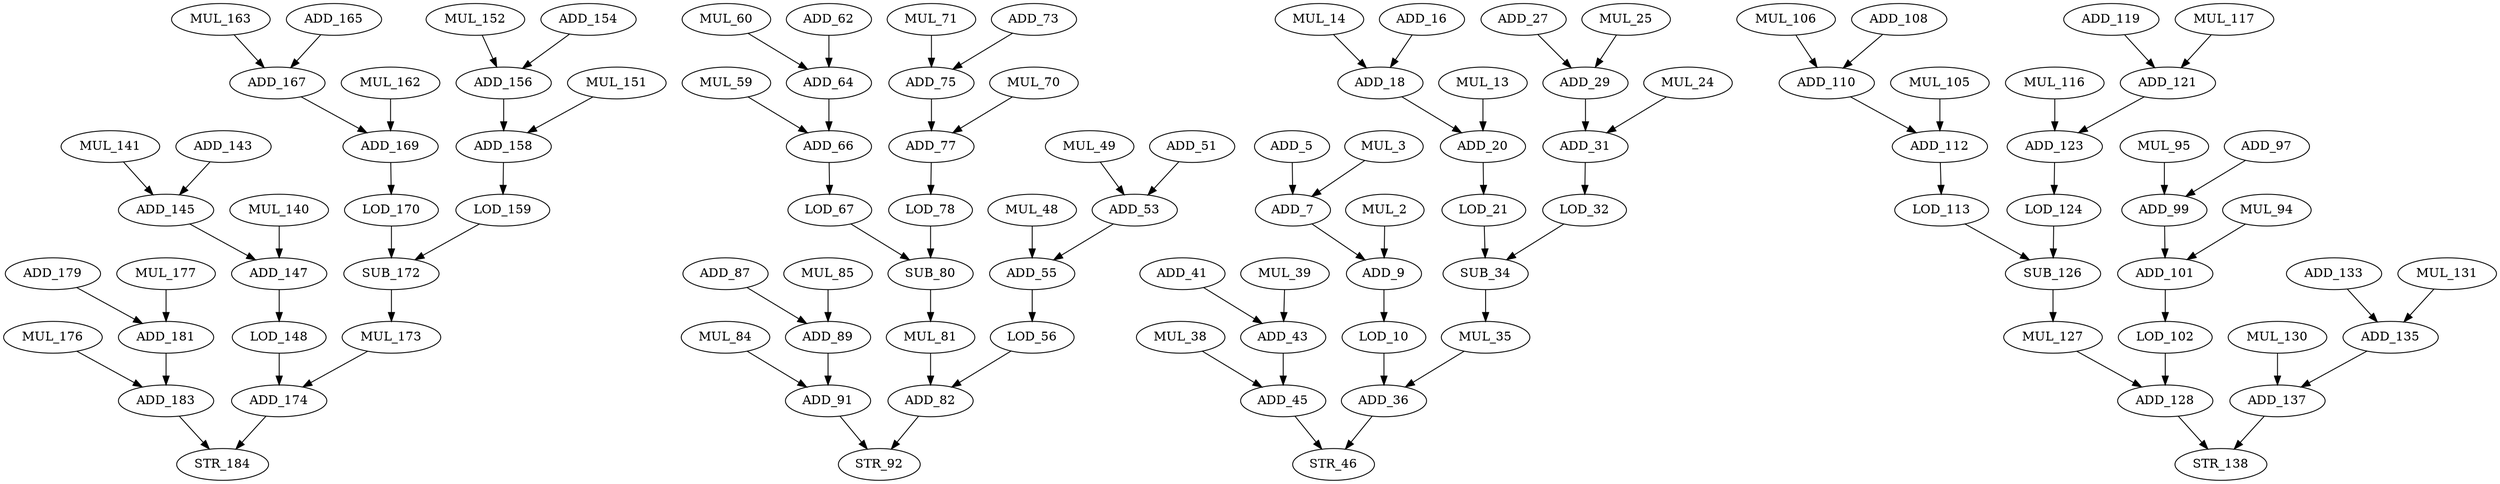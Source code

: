 digraph interpolate_aux {
	ADD_158 [label = ADD_158 ];
	ADD_147 [label = ADD_147 ];
	ADD_145 [label = ADD_145 ];
	ADD_53 [label = ADD_53 ];
	ADD_179 [label = ADD_179 ];
	SUB_172 [label = SUB_172 ];
	LOD_32 [label = LOD_32 ];
	LOD_21 [label = LOD_21 ];
	MUL_116 [label = MUL_116 ];
	SUB_34 [label = SUB_34 ];
	ADD_119 [label = ADD_119 ];
	SUB_80 [label = SUB_80 ];
	ADD_156 [label = ADD_156 ];
	ADD_41 [label = ADD_41 ];
	MUL_95 [label = MUL_95 ];
	ADD_31 [label = ADD_31 ];
	MUL_176 [label = MUL_176 ];
	MUL_130 [label = MUL_130 ];
	MUL_71 [label = MUL_71 ];
	MUL_48 [label = MUL_48 ];
	ADD_27 [label = ADD_27 ];
	MUL_163 [label = MUL_163 ];
	ADD_99 [label = ADD_99 ];
	MUL_60 [label = MUL_60 ];
	ADD_169 [label = ADD_169 ];
	ADD_45 [label = ADD_45 ];
	ADD_75 [label = ADD_75 ];
	MUL_84 [label = MUL_84 ];
	LOD_159 [label = LOD_159 ];
	ADD_89 [label = ADD_89 ];
	MUL_14 [label = MUL_14 ];
	ADD_181 [label = ADD_181 ];
	ADD_165 [label = ADD_165 ];
	LOD_67 [label = LOD_67 ];
	LOD_170 [label = LOD_170 ];
	ADD_110 [label = ADD_110 ];
	LOD_10 [label = LOD_10 ];
	MUL_35 [label = MUL_35 ];
	ADD_29 [label = ADD_29 ];
	MUL_59 [label = MUL_59 ];
	ADD_16 [label = ADD_16 ];
	ADD_133 [label = ADD_133 ];
	SUB_126 [label = SUB_126 ];
	MUL_105 [label = MUL_105 ];
	STR_138 [label = STR_138 ];
	ADD_135 [label = ADD_135 ];
	ADD_87 [label = ADD_87 ];
	ADD_18 [label = ADD_18 ];
	MUL_85 [label = MUL_85 ];
	MUL_24 [label = MUL_24 ];
	ADD_66 [label = ADD_66 ];
	ADD_5 [label = ADD_5 ];
	MUL_177 [label = MUL_177 ];
	ADD_137 [label = ADD_137 ];
	MUL_117 [label = MUL_117 ];
	LOD_56 [label = LOD_56 ];
	ADD_112 [label = ADD_112 ];
	ADD_73 [label = ADD_73 ];
	ADD_174 [label = ADD_174 ];
	MUL_49 [label = MUL_49 ];
	ADD_77 [label = ADD_77 ];
	MUL_38 [label = MUL_38 ];
	ADD_183 [label = ADD_183 ];
	MUL_140 [label = MUL_140 ];
	ADD_82 [label = ADD_82 ];
	MUL_81 [label = MUL_81 ];
	MUL_106 [label = MUL_106 ];
	MUL_151 [label = MUL_151 ];
	ADD_7 [label = ADD_7 ];
	ADD_9 [label = ADD_9 ];
	ADD_128 [label = ADD_128 ];
	ADD_91 [label = ADD_91 ];
	ADD_123 [label = ADD_123 ];
	MUL_131 [label = MUL_131 ];
	MUL_141 [label = MUL_141 ];
	ADD_62 [label = ADD_62 ];
	ADD_143 [label = ADD_143 ];
	ADD_64 [label = ADD_64 ];
	STR_92 [label = STR_92 ];
	MUL_2 [label = MUL_2 ];
	ADD_43 [label = ADD_43 ];
	MUL_39 [label = MUL_39 ];
	ADD_167 [label = ADD_167 ];
	ADD_55 [label = ADD_55 ];
	ADD_108 [label = ADD_108 ];
	MUL_25 [label = MUL_25 ];
	ADD_121 [label = ADD_121 ];
	MUL_13 [label = MUL_13 ];
	ADD_97 [label = ADD_97 ];
	LOD_113 [label = LOD_113 ];
	MUL_162 [label = MUL_162 ];
	STR_46 [label = STR_46 ];
	MUL_152 [label = MUL_152 ];
	MUL_70 [label = MUL_70 ];
	LOD_78 [label = LOD_78 ];
	ADD_36 [label = ADD_36 ];
	LOD_148 [label = LOD_148 ];
	ADD_51 [label = ADD_51 ];
	MUL_94 [label = MUL_94 ];
	MUL_3 [label = MUL_3 ];
	MUL_173 [label = MUL_173 ];
	STR_184 [label = STR_184 ];
	LOD_124 [label = LOD_124 ];
	ADD_154 [label = ADD_154 ];
	ADD_101 [label = ADD_101 ];
	MUL_127 [label = MUL_127 ];
	ADD_20 [label = ADD_20 ];
	LOD_102 [label = LOD_102 ];
	ADD_91->STR_92 [ name = 0 ];
	MUL_85->ADD_89 [ name = 1 ];
	LOD_21->SUB_34 [ name = 2 ];
	MUL_106->ADD_110 [ name = 3 ];
	MUL_24->ADD_31 [ name = 4 ];
	MUL_3->ADD_7 [ name = 5 ];
	LOD_170->SUB_172 [ name = 6 ];
	LOD_159->SUB_172 [ name = 7 ];
	MUL_116->ADD_123 [ name = 8 ];
	ADD_112->LOD_113 [ name = 9 ];
	SUB_80->MUL_81 [ name = 10 ];
	ADD_143->ADD_145 [ name = 11 ];
	ADD_45->STR_46 [ name = 12 ];
	MUL_173->ADD_174 [ name = 13 ];
	ADD_16->ADD_18 [ name = 14 ];
	ADD_75->ADD_77 [ name = 15 ];
	ADD_169->LOD_170 [ name = 16 ];
	LOD_113->SUB_126 [ name = 17 ];
	LOD_56->ADD_82 [ name = 18 ];
	LOD_10->ADD_36 [ name = 19 ];
	MUL_84->ADD_91 [ name = 20 ];
	ADD_119->ADD_121 [ name = 21 ];
	ADD_82->STR_92 [ name = 22 ];
	ADD_5->ADD_7 [ name = 23 ];
	ADD_36->STR_46 [ name = 24 ];
	MUL_141->ADD_145 [ name = 25 ];
	ADD_20->LOD_21 [ name = 26 ];
	MUL_59->ADD_66 [ name = 27 ];
	MUL_35->ADD_36 [ name = 28 ];
	ADD_29->ADD_31 [ name = 29 ];
	ADD_147->LOD_148 [ name = 30 ];
	ADD_64->ADD_66 [ name = 31 ];
	LOD_32->SUB_34 [ name = 32 ];
	MUL_70->ADD_77 [ name = 33 ];
	MUL_131->ADD_135 [ name = 34 ];
	ADD_77->LOD_78 [ name = 35 ];
	ADD_31->LOD_32 [ name = 36 ];
	ADD_89->ADD_91 [ name = 37 ];
	MUL_162->ADD_169 [ name = 38 ];
	MUL_176->ADD_183 [ name = 39 ];
	LOD_124->SUB_126 [ name = 40 ];
	MUL_152->ADD_156 [ name = 41 ];
	ADD_183->STR_184 [ name = 42 ];
	ADD_62->ADD_64 [ name = 43 ];
	ADD_7->ADD_9 [ name = 44 ];
	LOD_67->SUB_80 [ name = 45 ];
	ADD_43->ADD_45 [ name = 46 ];
	ADD_18->ADD_20 [ name = 47 ];
	ADD_87->ADD_89 [ name = 48 ];
	MUL_95->ADD_99 [ name = 49 ];
	ADD_165->ADD_167 [ name = 50 ];
	SUB_172->MUL_173 [ name = 51 ];
	ADD_99->ADD_101 [ name = 52 ];
	ADD_41->ADD_43 [ name = 53 ];
	ADD_121->ADD_123 [ name = 54 ];
	MUL_38->ADD_45 [ name = 55 ];
	MUL_105->ADD_112 [ name = 56 ];
	MUL_25->ADD_29 [ name = 57 ];
	MUL_151->ADD_158 [ name = 58 ];
	ADD_154->ADD_156 [ name = 59 ];
	MUL_49->ADD_53 [ name = 60 ];
	ADD_158->LOD_159 [ name = 61 ];
	ADD_97->ADD_99 [ name = 62 ];
	LOD_148->ADD_174 [ name = 63 ];
	MUL_127->ADD_128 [ name = 64 ];
	ADD_73->ADD_75 [ name = 65 ];
	ADD_55->LOD_56 [ name = 66 ];
	MUL_14->ADD_18 [ name = 67 ];
	ADD_9->LOD_10 [ name = 68 ];
	MUL_60->ADD_64 [ name = 69 ];
	MUL_117->ADD_121 [ name = 70 ];
	ADD_145->ADD_147 [ name = 71 ];
	MUL_71->ADD_75 [ name = 72 ];
	ADD_27->ADD_29 [ name = 73 ];
	ADD_101->LOD_102 [ name = 74 ];
	ADD_133->ADD_135 [ name = 75 ];
	MUL_13->ADD_20 [ name = 76 ];
	MUL_94->ADD_101 [ name = 77 ];
	ADD_179->ADD_181 [ name = 78 ];
	ADD_123->LOD_124 [ name = 79 ];
	ADD_66->LOD_67 [ name = 80 ];
	ADD_181->ADD_183 [ name = 81 ];
	MUL_48->ADD_55 [ name = 82 ];
	MUL_2->ADD_9 [ name = 83 ];
	MUL_177->ADD_181 [ name = 84 ];
	ADD_53->ADD_55 [ name = 85 ];
	ADD_51->ADD_53 [ name = 86 ];
	MUL_163->ADD_167 [ name = 87 ];
	ADD_108->ADD_110 [ name = 88 ];
	ADD_135->ADD_137 [ name = 89 ];
	LOD_78->SUB_80 [ name = 90 ];
	ADD_167->ADD_169 [ name = 91 ];
	SUB_34->MUL_35 [ name = 92 ];
	SUB_126->MUL_127 [ name = 93 ];
	MUL_130->ADD_137 [ name = 94 ];
	ADD_174->STR_184 [ name = 95 ];
	ADD_128->STR_138 [ name = 96 ];
	MUL_140->ADD_147 [ name = 97 ];
	MUL_39->ADD_43 [ name = 98 ];
	LOD_102->ADD_128 [ name = 99 ];
	ADD_156->ADD_158 [ name = 100 ];
	ADD_137->STR_138 [ name = 101 ];
	ADD_110->ADD_112 [ name = 102 ];
	MUL_81->ADD_82 [ name = 103 ];
}
